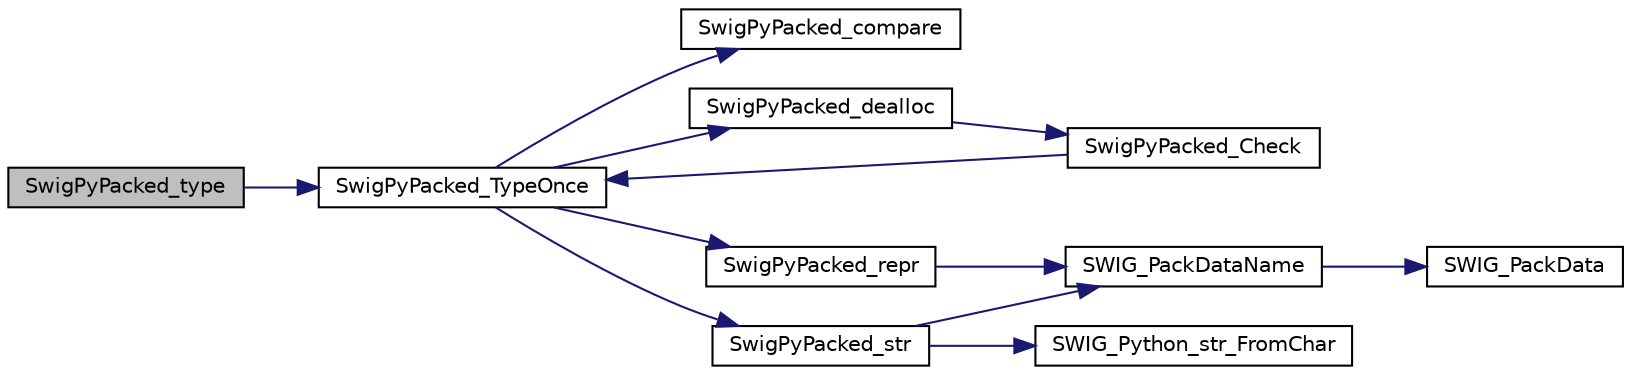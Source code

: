 digraph "SwigPyPacked_type"
{
 // LATEX_PDF_SIZE
  edge [fontname="Helvetica",fontsize="10",labelfontname="Helvetica",labelfontsize="10"];
  node [fontname="Helvetica",fontsize="10",shape=record];
  rankdir="LR";
  Node1 [label="SwigPyPacked_type",height=0.2,width=0.4,color="black", fillcolor="grey75", style="filled", fontcolor="black",tooltip=" "];
  Node1 -> Node2 [color="midnightblue",fontsize="10",style="solid",fontname="Helvetica"];
  Node2 [label="SwigPyPacked_TypeOnce",height=0.2,width=0.4,color="black", fillcolor="white", style="filled",URL="$de/d48/swig__runtime_8h.html#a31a57967e5b47748769603196022a988",tooltip=" "];
  Node2 -> Node3 [color="midnightblue",fontsize="10",style="solid",fontname="Helvetica"];
  Node3 [label="SwigPyPacked_compare",height=0.2,width=0.4,color="black", fillcolor="white", style="filled",URL="$de/d48/swig__runtime_8h.html#a144e704aba25130c8e02b60d8c738fa2",tooltip=" "];
  Node2 -> Node4 [color="midnightblue",fontsize="10",style="solid",fontname="Helvetica"];
  Node4 [label="SwigPyPacked_dealloc",height=0.2,width=0.4,color="black", fillcolor="white", style="filled",URL="$de/d48/swig__runtime_8h.html#ad8ae205f122aca20da861fa915a332b0",tooltip=" "];
  Node4 -> Node5 [color="midnightblue",fontsize="10",style="solid",fontname="Helvetica"];
  Node5 [label="SwigPyPacked_Check",height=0.2,width=0.4,color="black", fillcolor="white", style="filled",URL="$de/d48/swig__runtime_8h.html#a6fea38d61cc362fd7b67a9fa56b33307",tooltip=" "];
  Node5 -> Node2 [color="midnightblue",fontsize="10",style="solid",fontname="Helvetica"];
  Node2 -> Node6 [color="midnightblue",fontsize="10",style="solid",fontname="Helvetica"];
  Node6 [label="SwigPyPacked_repr",height=0.2,width=0.4,color="black", fillcolor="white", style="filled",URL="$de/d48/swig__runtime_8h.html#a828699f8c612c697a6405674ef722344",tooltip=" "];
  Node6 -> Node7 [color="midnightblue",fontsize="10",style="solid",fontname="Helvetica"];
  Node7 [label="SWIG_PackDataName",height=0.2,width=0.4,color="black", fillcolor="white", style="filled",URL="$de/d48/swig__runtime_8h.html#a4f0344e5d30b283622dd7fffc7e39533",tooltip=" "];
  Node7 -> Node8 [color="midnightblue",fontsize="10",style="solid",fontname="Helvetica"];
  Node8 [label="SWIG_PackData",height=0.2,width=0.4,color="black", fillcolor="white", style="filled",URL="$de/d48/swig__runtime_8h.html#aaa492ed6d60bd6ebbfeccf06c698e6c7",tooltip=" "];
  Node2 -> Node9 [color="midnightblue",fontsize="10",style="solid",fontname="Helvetica"];
  Node9 [label="SwigPyPacked_str",height=0.2,width=0.4,color="black", fillcolor="white", style="filled",URL="$de/d48/swig__runtime_8h.html#abe00f22d509752ca86ab0f273230fefb",tooltip=" "];
  Node9 -> Node7 [color="midnightblue",fontsize="10",style="solid",fontname="Helvetica"];
  Node9 -> Node10 [color="midnightblue",fontsize="10",style="solid",fontname="Helvetica"];
  Node10 [label="SWIG_Python_str_FromChar",height=0.2,width=0.4,color="black", fillcolor="white", style="filled",URL="$de/d48/swig__runtime_8h.html#ada53ff51e4581c1caf6bf62482216fb4",tooltip=" "];
}
